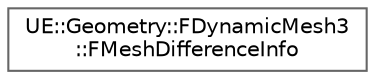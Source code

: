 digraph "Graphical Class Hierarchy"
{
 // INTERACTIVE_SVG=YES
 // LATEX_PDF_SIZE
  bgcolor="transparent";
  edge [fontname=Helvetica,fontsize=10,labelfontname=Helvetica,labelfontsize=10];
  node [fontname=Helvetica,fontsize=10,shape=box,height=0.2,width=0.4];
  rankdir="LR";
  Node0 [id="Node000000",label="UE::Geometry::FDynamicMesh3\l::FMeshDifferenceInfo",height=0.2,width=0.4,color="grey40", fillcolor="white", style="filled",URL="$d8/db0/structUE_1_1Geometry_1_1FDynamicMesh3_1_1FMeshDifferenceInfo.html",tooltip=" "];
}
